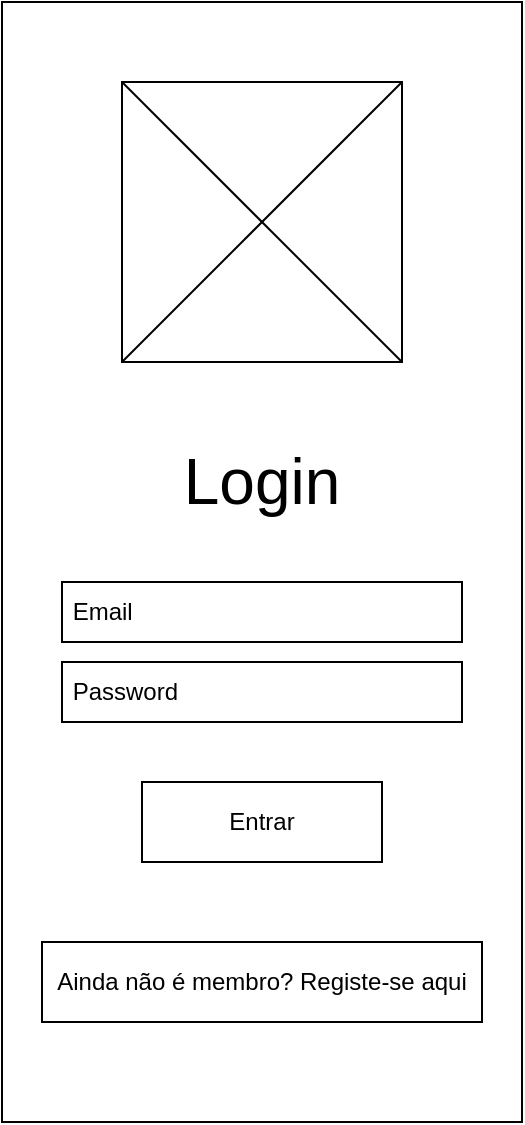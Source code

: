<mxfile version="15.3.8" type="device"><diagram id="Ympfw6TDAeUIQg3aviYp" name="Page-1"><mxGraphModel dx="1038" dy="579" grid="1" gridSize="10" guides="1" tooltips="1" connect="1" arrows="1" fold="1" page="1" pageScale="1" pageWidth="827" pageHeight="1169" math="0" shadow="0"><root><mxCell id="0"/><mxCell id="1" parent="0"/><mxCell id="stZKdTDXSeTJPusdR-f_-1" value="" style="rounded=0;whiteSpace=wrap;html=1;" vertex="1" parent="1"><mxGeometry x="40" y="40" width="260" height="560" as="geometry"/></mxCell><mxCell id="stZKdTDXSeTJPusdR-f_-3" value="" style="whiteSpace=wrap;html=1;aspect=fixed;" vertex="1" parent="1"><mxGeometry x="100" y="80" width="140" height="140" as="geometry"/></mxCell><mxCell id="stZKdTDXSeTJPusdR-f_-4" value="" style="endArrow=none;html=1;exitX=0;exitY=1;exitDx=0;exitDy=0;entryX=1;entryY=0;entryDx=0;entryDy=0;" edge="1" parent="1" source="stZKdTDXSeTJPusdR-f_-3" target="stZKdTDXSeTJPusdR-f_-3"><mxGeometry width="50" height="50" relative="1" as="geometry"><mxPoint x="170" y="190" as="sourcePoint"/><mxPoint x="220" y="140" as="targetPoint"/></mxGeometry></mxCell><mxCell id="stZKdTDXSeTJPusdR-f_-6" value="" style="endArrow=none;html=1;exitX=0;exitY=0;exitDx=0;exitDy=0;entryX=1;entryY=1;entryDx=0;entryDy=0;" edge="1" parent="1" source="stZKdTDXSeTJPusdR-f_-3" target="stZKdTDXSeTJPusdR-f_-3"><mxGeometry width="50" height="50" relative="1" as="geometry"><mxPoint x="390" y="290" as="sourcePoint"/><mxPoint x="440" y="240" as="targetPoint"/></mxGeometry></mxCell><mxCell id="stZKdTDXSeTJPusdR-f_-7" value="&lt;font style=&quot;font-size: 32px&quot;&gt;Login&lt;/font&gt;" style="text;html=1;strokeColor=none;fillColor=none;align=center;verticalAlign=middle;whiteSpace=wrap;rounded=0;" vertex="1" parent="1"><mxGeometry x="130" y="270" width="80" height="20" as="geometry"/></mxCell><mxCell id="stZKdTDXSeTJPusdR-f_-8" value="&amp;nbsp;Email" style="rounded=0;whiteSpace=wrap;html=1;align=left;" vertex="1" parent="1"><mxGeometry x="70" y="330" width="200" height="30" as="geometry"/></mxCell><mxCell id="stZKdTDXSeTJPusdR-f_-9" value="&amp;nbsp;Password" style="rounded=0;whiteSpace=wrap;html=1;align=left;" vertex="1" parent="1"><mxGeometry x="70" y="370" width="200" height="30" as="geometry"/></mxCell><mxCell id="stZKdTDXSeTJPusdR-f_-10" value="Entrar" style="rounded=0;whiteSpace=wrap;html=1;" vertex="1" parent="1"><mxGeometry x="110" y="430" width="120" height="40" as="geometry"/></mxCell><mxCell id="stZKdTDXSeTJPusdR-f_-11" value="Ainda não é membro? Registe-se aqui" style="rounded=0;whiteSpace=wrap;html=1;" vertex="1" parent="1"><mxGeometry x="60" y="510" width="220" height="40" as="geometry"/></mxCell></root></mxGraphModel></diagram></mxfile>